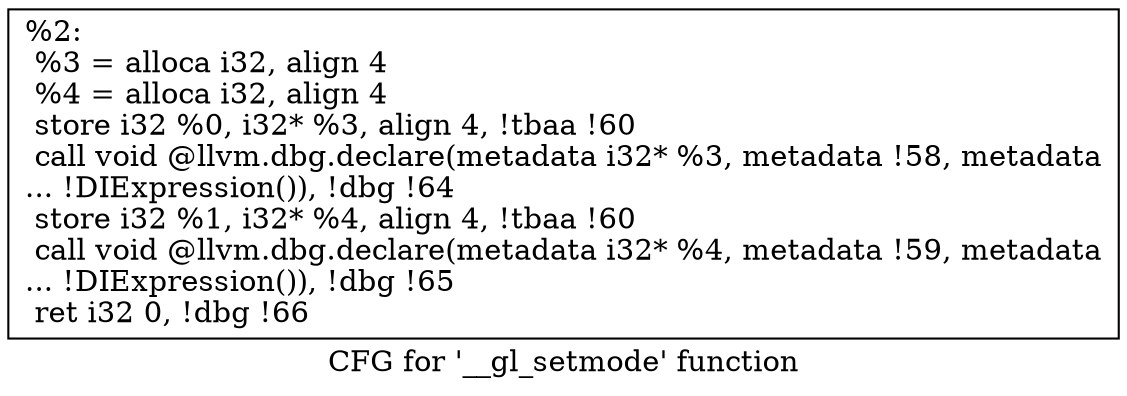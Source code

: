 digraph "CFG for '__gl_setmode' function" {
	label="CFG for '__gl_setmode' function";

	Node0x1fdcf20 [shape=record,label="{%2:\l  %3 = alloca i32, align 4\l  %4 = alloca i32, align 4\l  store i32 %0, i32* %3, align 4, !tbaa !60\l  call void @llvm.dbg.declare(metadata i32* %3, metadata !58, metadata\l... !DIExpression()), !dbg !64\l  store i32 %1, i32* %4, align 4, !tbaa !60\l  call void @llvm.dbg.declare(metadata i32* %4, metadata !59, metadata\l... !DIExpression()), !dbg !65\l  ret i32 0, !dbg !66\l}"];
}
